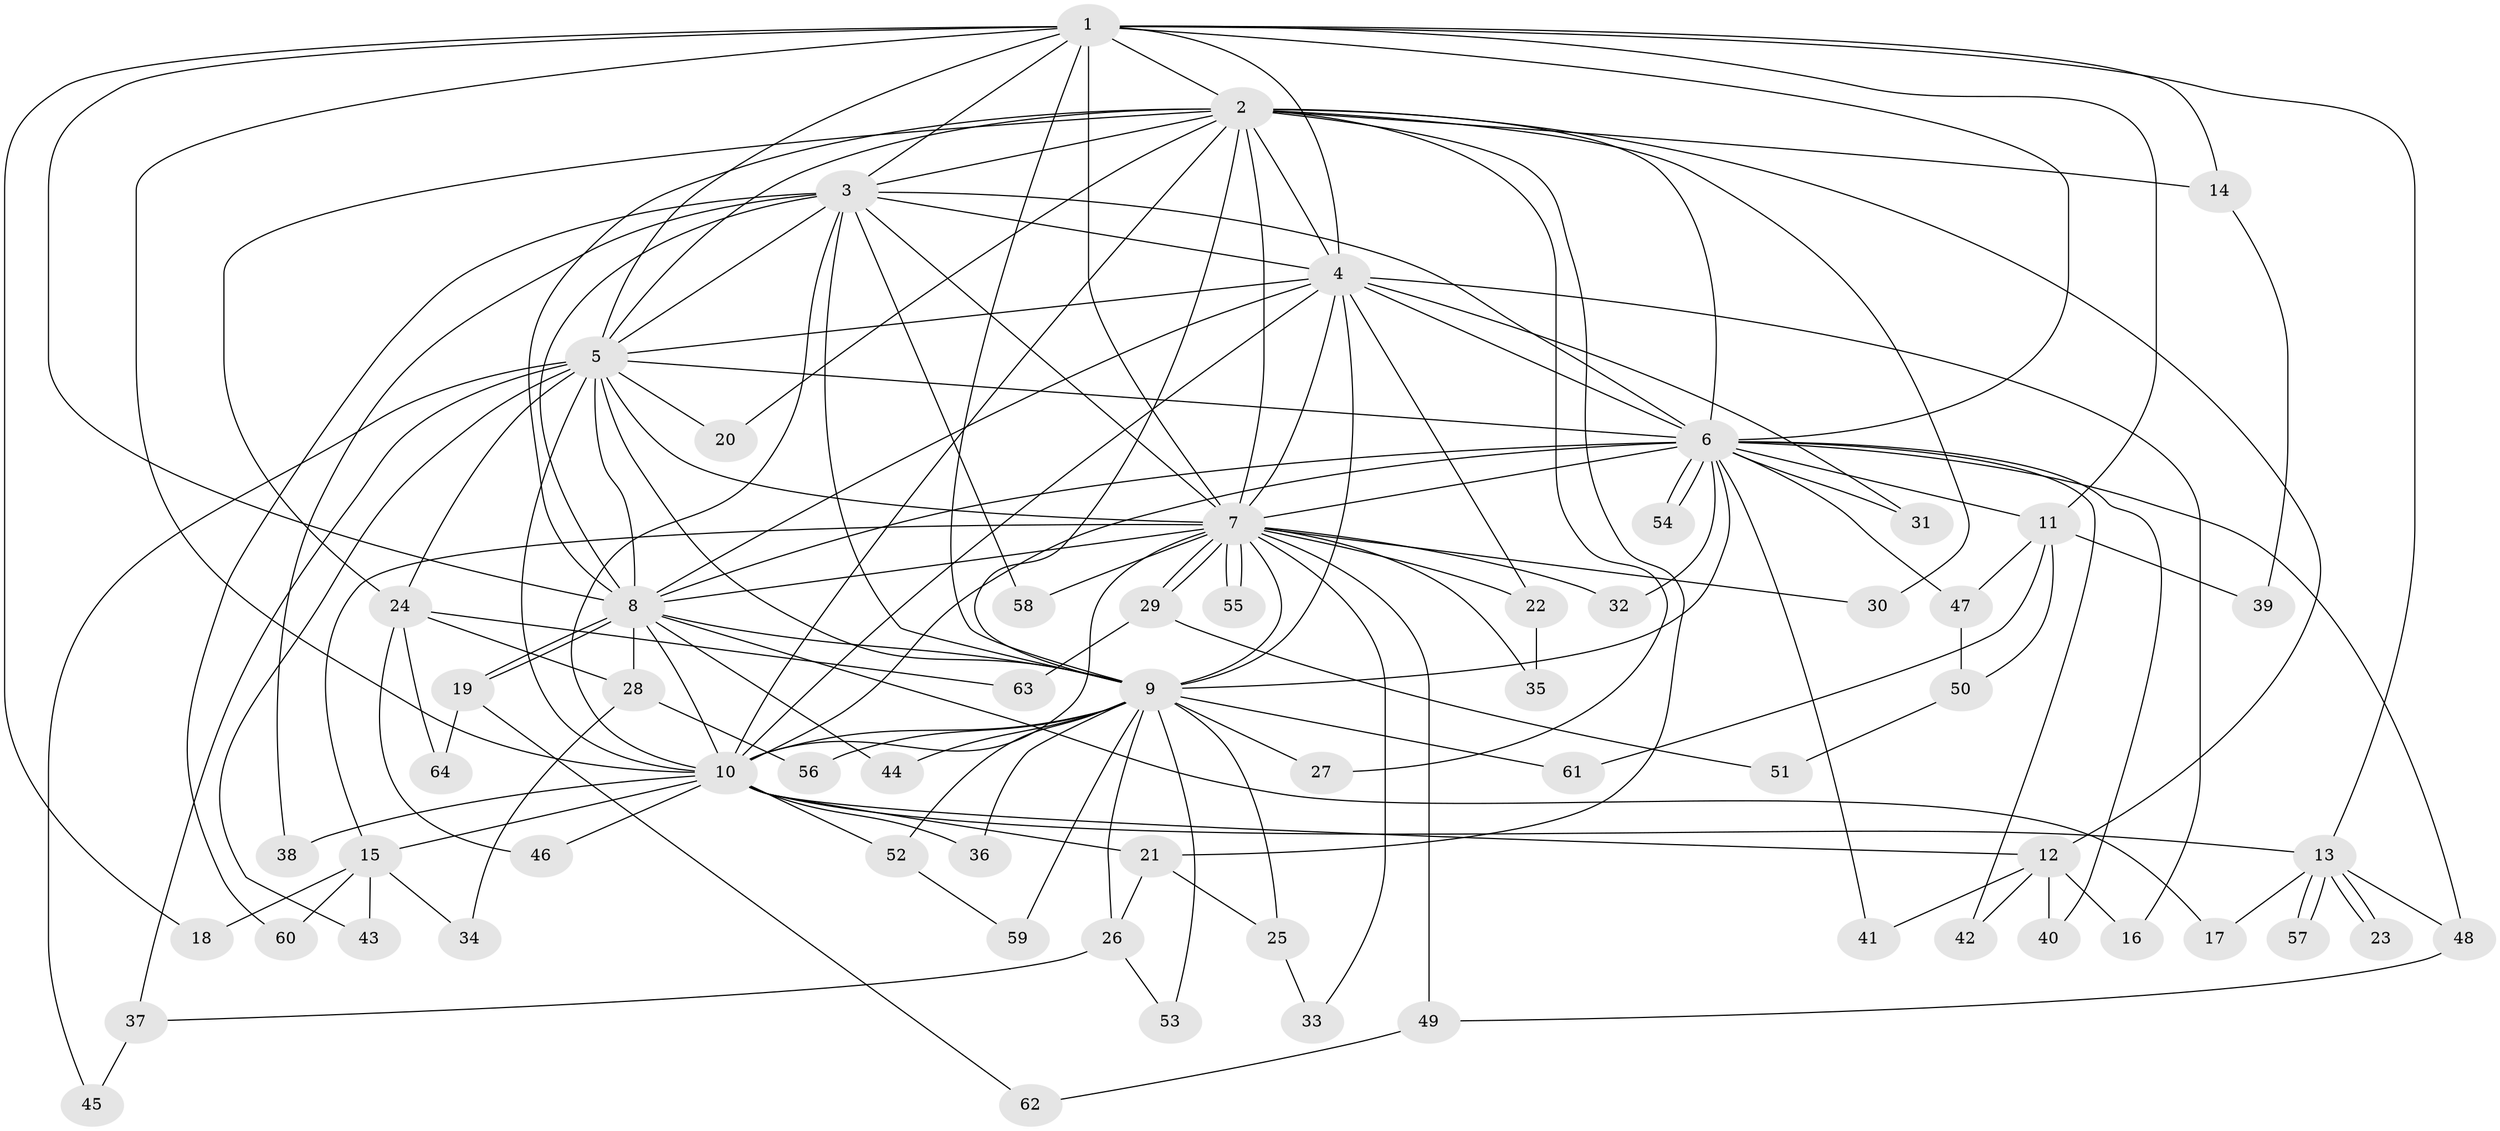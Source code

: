 // coarse degree distribution, {12: 0.02564102564102564, 14: 0.05128205128205128, 13: 0.02564102564102564, 16: 0.02564102564102564, 9: 0.02564102564102564, 8: 0.05128205128205128, 5: 0.07692307692307693, 6: 0.05128205128205128, 2: 0.41025641025641024, 4: 0.02564102564102564, 1: 0.10256410256410256, 3: 0.1282051282051282}
// Generated by graph-tools (version 1.1) at 2025/49/03/04/25 22:49:52]
// undirected, 64 vertices, 153 edges
graph export_dot {
  node [color=gray90,style=filled];
  1;
  2;
  3;
  4;
  5;
  6;
  7;
  8;
  9;
  10;
  11;
  12;
  13;
  14;
  15;
  16;
  17;
  18;
  19;
  20;
  21;
  22;
  23;
  24;
  25;
  26;
  27;
  28;
  29;
  30;
  31;
  32;
  33;
  34;
  35;
  36;
  37;
  38;
  39;
  40;
  41;
  42;
  43;
  44;
  45;
  46;
  47;
  48;
  49;
  50;
  51;
  52;
  53;
  54;
  55;
  56;
  57;
  58;
  59;
  60;
  61;
  62;
  63;
  64;
  1 -- 2;
  1 -- 3;
  1 -- 4;
  1 -- 5;
  1 -- 6;
  1 -- 7;
  1 -- 8;
  1 -- 9;
  1 -- 10;
  1 -- 11;
  1 -- 13;
  1 -- 14;
  1 -- 18;
  2 -- 3;
  2 -- 4;
  2 -- 5;
  2 -- 6;
  2 -- 7;
  2 -- 8;
  2 -- 9;
  2 -- 10;
  2 -- 12;
  2 -- 14;
  2 -- 20;
  2 -- 21;
  2 -- 24;
  2 -- 27;
  2 -- 30;
  3 -- 4;
  3 -- 5;
  3 -- 6;
  3 -- 7;
  3 -- 8;
  3 -- 9;
  3 -- 10;
  3 -- 38;
  3 -- 58;
  3 -- 60;
  4 -- 5;
  4 -- 6;
  4 -- 7;
  4 -- 8;
  4 -- 9;
  4 -- 10;
  4 -- 16;
  4 -- 22;
  4 -- 31;
  5 -- 6;
  5 -- 7;
  5 -- 8;
  5 -- 9;
  5 -- 10;
  5 -- 20;
  5 -- 24;
  5 -- 37;
  5 -- 43;
  5 -- 45;
  6 -- 7;
  6 -- 8;
  6 -- 9;
  6 -- 10;
  6 -- 11;
  6 -- 31;
  6 -- 32;
  6 -- 40;
  6 -- 41;
  6 -- 42;
  6 -- 47;
  6 -- 48;
  6 -- 54;
  6 -- 54;
  7 -- 8;
  7 -- 9;
  7 -- 10;
  7 -- 15;
  7 -- 22;
  7 -- 29;
  7 -- 29;
  7 -- 30;
  7 -- 32;
  7 -- 33;
  7 -- 35;
  7 -- 49;
  7 -- 55;
  7 -- 55;
  7 -- 58;
  8 -- 9;
  8 -- 10;
  8 -- 17;
  8 -- 19;
  8 -- 19;
  8 -- 28;
  8 -- 44;
  9 -- 10;
  9 -- 25;
  9 -- 26;
  9 -- 27;
  9 -- 36;
  9 -- 44;
  9 -- 52;
  9 -- 53;
  9 -- 56;
  9 -- 59;
  9 -- 61;
  10 -- 12;
  10 -- 13;
  10 -- 15;
  10 -- 21;
  10 -- 36;
  10 -- 38;
  10 -- 46;
  10 -- 52;
  11 -- 39;
  11 -- 47;
  11 -- 50;
  11 -- 61;
  12 -- 16;
  12 -- 40;
  12 -- 41;
  12 -- 42;
  13 -- 17;
  13 -- 23;
  13 -- 23;
  13 -- 48;
  13 -- 57;
  13 -- 57;
  14 -- 39;
  15 -- 18;
  15 -- 34;
  15 -- 43;
  15 -- 60;
  19 -- 62;
  19 -- 64;
  21 -- 25;
  21 -- 26;
  22 -- 35;
  24 -- 28;
  24 -- 46;
  24 -- 63;
  24 -- 64;
  25 -- 33;
  26 -- 37;
  26 -- 53;
  28 -- 34;
  28 -- 56;
  29 -- 51;
  29 -- 63;
  37 -- 45;
  47 -- 50;
  48 -- 49;
  49 -- 62;
  50 -- 51;
  52 -- 59;
}
